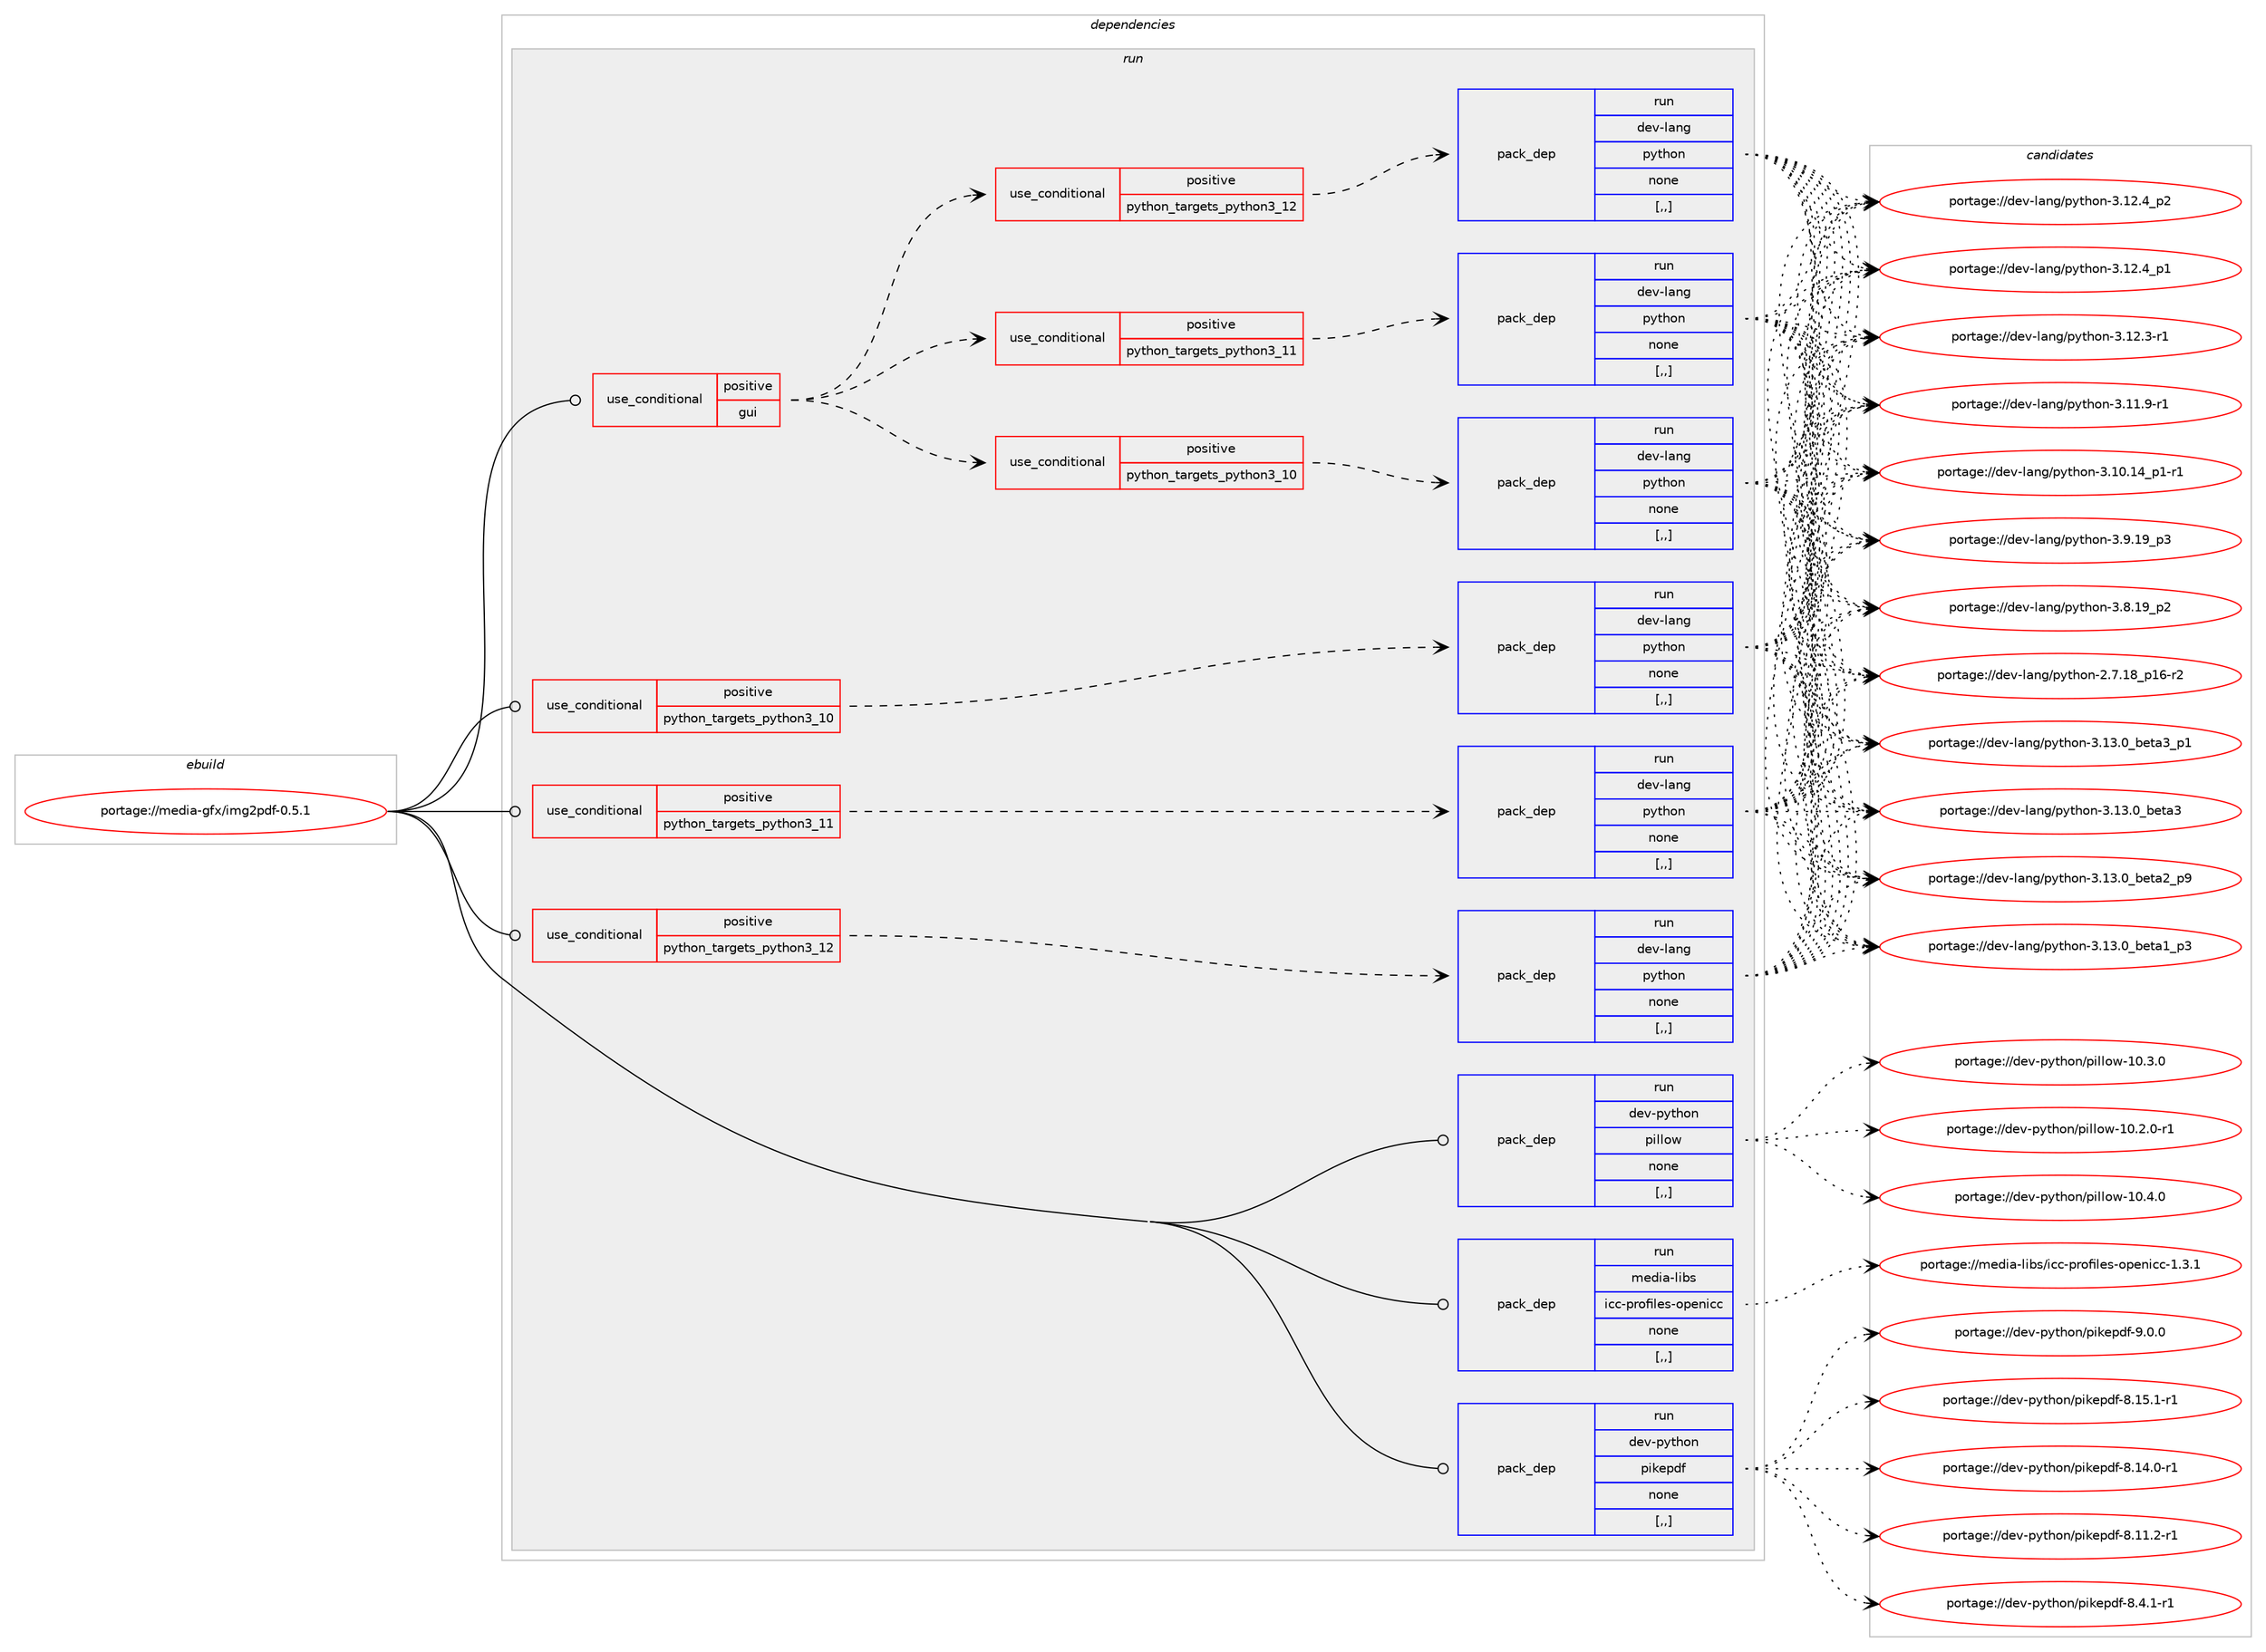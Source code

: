 digraph prolog {

# *************
# Graph options
# *************

newrank=true;
concentrate=true;
compound=true;
graph [rankdir=LR,fontname=Helvetica,fontsize=10,ranksep=1.5];#, ranksep=2.5, nodesep=0.2];
edge  [arrowhead=vee];
node  [fontname=Helvetica,fontsize=10];

# **********
# The ebuild
# **********

subgraph cluster_leftcol {
color=gray;
label=<<i>ebuild</i>>;
id [label="portage://media-gfx/img2pdf-0.5.1", color=red, width=4, href="../media-gfx/img2pdf-0.5.1.svg"];
}

# ****************
# The dependencies
# ****************

subgraph cluster_midcol {
color=gray;
label=<<i>dependencies</i>>;
subgraph cluster_compile {
fillcolor="#eeeeee";
style=filled;
label=<<i>compile</i>>;
}
subgraph cluster_compileandrun {
fillcolor="#eeeeee";
style=filled;
label=<<i>compile and run</i>>;
}
subgraph cluster_run {
fillcolor="#eeeeee";
style=filled;
label=<<i>run</i>>;
subgraph cond73225 {
dependency290196 [label=<<TABLE BORDER="0" CELLBORDER="1" CELLSPACING="0" CELLPADDING="4"><TR><TD ROWSPAN="3" CELLPADDING="10">use_conditional</TD></TR><TR><TD>positive</TD></TR><TR><TD>gui</TD></TR></TABLE>>, shape=none, color=red];
subgraph cond73226 {
dependency290197 [label=<<TABLE BORDER="0" CELLBORDER="1" CELLSPACING="0" CELLPADDING="4"><TR><TD ROWSPAN="3" CELLPADDING="10">use_conditional</TD></TR><TR><TD>positive</TD></TR><TR><TD>python_targets_python3_10</TD></TR></TABLE>>, shape=none, color=red];
subgraph pack214610 {
dependency290198 [label=<<TABLE BORDER="0" CELLBORDER="1" CELLSPACING="0" CELLPADDING="4" WIDTH="220"><TR><TD ROWSPAN="6" CELLPADDING="30">pack_dep</TD></TR><TR><TD WIDTH="110">run</TD></TR><TR><TD>dev-lang</TD></TR><TR><TD>python</TD></TR><TR><TD>none</TD></TR><TR><TD>[,,]</TD></TR></TABLE>>, shape=none, color=blue];
}
dependency290197:e -> dependency290198:w [weight=20,style="dashed",arrowhead="vee"];
}
dependency290196:e -> dependency290197:w [weight=20,style="dashed",arrowhead="vee"];
subgraph cond73227 {
dependency290199 [label=<<TABLE BORDER="0" CELLBORDER="1" CELLSPACING="0" CELLPADDING="4"><TR><TD ROWSPAN="3" CELLPADDING="10">use_conditional</TD></TR><TR><TD>positive</TD></TR><TR><TD>python_targets_python3_11</TD></TR></TABLE>>, shape=none, color=red];
subgraph pack214611 {
dependency290200 [label=<<TABLE BORDER="0" CELLBORDER="1" CELLSPACING="0" CELLPADDING="4" WIDTH="220"><TR><TD ROWSPAN="6" CELLPADDING="30">pack_dep</TD></TR><TR><TD WIDTH="110">run</TD></TR><TR><TD>dev-lang</TD></TR><TR><TD>python</TD></TR><TR><TD>none</TD></TR><TR><TD>[,,]</TD></TR></TABLE>>, shape=none, color=blue];
}
dependency290199:e -> dependency290200:w [weight=20,style="dashed",arrowhead="vee"];
}
dependency290196:e -> dependency290199:w [weight=20,style="dashed",arrowhead="vee"];
subgraph cond73228 {
dependency290201 [label=<<TABLE BORDER="0" CELLBORDER="1" CELLSPACING="0" CELLPADDING="4"><TR><TD ROWSPAN="3" CELLPADDING="10">use_conditional</TD></TR><TR><TD>positive</TD></TR><TR><TD>python_targets_python3_12</TD></TR></TABLE>>, shape=none, color=red];
subgraph pack214612 {
dependency290202 [label=<<TABLE BORDER="0" CELLBORDER="1" CELLSPACING="0" CELLPADDING="4" WIDTH="220"><TR><TD ROWSPAN="6" CELLPADDING="30">pack_dep</TD></TR><TR><TD WIDTH="110">run</TD></TR><TR><TD>dev-lang</TD></TR><TR><TD>python</TD></TR><TR><TD>none</TD></TR><TR><TD>[,,]</TD></TR></TABLE>>, shape=none, color=blue];
}
dependency290201:e -> dependency290202:w [weight=20,style="dashed",arrowhead="vee"];
}
dependency290196:e -> dependency290201:w [weight=20,style="dashed",arrowhead="vee"];
}
id:e -> dependency290196:w [weight=20,style="solid",arrowhead="odot"];
subgraph cond73229 {
dependency290203 [label=<<TABLE BORDER="0" CELLBORDER="1" CELLSPACING="0" CELLPADDING="4"><TR><TD ROWSPAN="3" CELLPADDING="10">use_conditional</TD></TR><TR><TD>positive</TD></TR><TR><TD>python_targets_python3_10</TD></TR></TABLE>>, shape=none, color=red];
subgraph pack214613 {
dependency290204 [label=<<TABLE BORDER="0" CELLBORDER="1" CELLSPACING="0" CELLPADDING="4" WIDTH="220"><TR><TD ROWSPAN="6" CELLPADDING="30">pack_dep</TD></TR><TR><TD WIDTH="110">run</TD></TR><TR><TD>dev-lang</TD></TR><TR><TD>python</TD></TR><TR><TD>none</TD></TR><TR><TD>[,,]</TD></TR></TABLE>>, shape=none, color=blue];
}
dependency290203:e -> dependency290204:w [weight=20,style="dashed",arrowhead="vee"];
}
id:e -> dependency290203:w [weight=20,style="solid",arrowhead="odot"];
subgraph cond73230 {
dependency290205 [label=<<TABLE BORDER="0" CELLBORDER="1" CELLSPACING="0" CELLPADDING="4"><TR><TD ROWSPAN="3" CELLPADDING="10">use_conditional</TD></TR><TR><TD>positive</TD></TR><TR><TD>python_targets_python3_11</TD></TR></TABLE>>, shape=none, color=red];
subgraph pack214614 {
dependency290206 [label=<<TABLE BORDER="0" CELLBORDER="1" CELLSPACING="0" CELLPADDING="4" WIDTH="220"><TR><TD ROWSPAN="6" CELLPADDING="30">pack_dep</TD></TR><TR><TD WIDTH="110">run</TD></TR><TR><TD>dev-lang</TD></TR><TR><TD>python</TD></TR><TR><TD>none</TD></TR><TR><TD>[,,]</TD></TR></TABLE>>, shape=none, color=blue];
}
dependency290205:e -> dependency290206:w [weight=20,style="dashed",arrowhead="vee"];
}
id:e -> dependency290205:w [weight=20,style="solid",arrowhead="odot"];
subgraph cond73231 {
dependency290207 [label=<<TABLE BORDER="0" CELLBORDER="1" CELLSPACING="0" CELLPADDING="4"><TR><TD ROWSPAN="3" CELLPADDING="10">use_conditional</TD></TR><TR><TD>positive</TD></TR><TR><TD>python_targets_python3_12</TD></TR></TABLE>>, shape=none, color=red];
subgraph pack214615 {
dependency290208 [label=<<TABLE BORDER="0" CELLBORDER="1" CELLSPACING="0" CELLPADDING="4" WIDTH="220"><TR><TD ROWSPAN="6" CELLPADDING="30">pack_dep</TD></TR><TR><TD WIDTH="110">run</TD></TR><TR><TD>dev-lang</TD></TR><TR><TD>python</TD></TR><TR><TD>none</TD></TR><TR><TD>[,,]</TD></TR></TABLE>>, shape=none, color=blue];
}
dependency290207:e -> dependency290208:w [weight=20,style="dashed",arrowhead="vee"];
}
id:e -> dependency290207:w [weight=20,style="solid",arrowhead="odot"];
subgraph pack214616 {
dependency290209 [label=<<TABLE BORDER="0" CELLBORDER="1" CELLSPACING="0" CELLPADDING="4" WIDTH="220"><TR><TD ROWSPAN="6" CELLPADDING="30">pack_dep</TD></TR><TR><TD WIDTH="110">run</TD></TR><TR><TD>dev-python</TD></TR><TR><TD>pikepdf</TD></TR><TR><TD>none</TD></TR><TR><TD>[,,]</TD></TR></TABLE>>, shape=none, color=blue];
}
id:e -> dependency290209:w [weight=20,style="solid",arrowhead="odot"];
subgraph pack214617 {
dependency290210 [label=<<TABLE BORDER="0" CELLBORDER="1" CELLSPACING="0" CELLPADDING="4" WIDTH="220"><TR><TD ROWSPAN="6" CELLPADDING="30">pack_dep</TD></TR><TR><TD WIDTH="110">run</TD></TR><TR><TD>dev-python</TD></TR><TR><TD>pillow</TD></TR><TR><TD>none</TD></TR><TR><TD>[,,]</TD></TR></TABLE>>, shape=none, color=blue];
}
id:e -> dependency290210:w [weight=20,style="solid",arrowhead="odot"];
subgraph pack214618 {
dependency290211 [label=<<TABLE BORDER="0" CELLBORDER="1" CELLSPACING="0" CELLPADDING="4" WIDTH="220"><TR><TD ROWSPAN="6" CELLPADDING="30">pack_dep</TD></TR><TR><TD WIDTH="110">run</TD></TR><TR><TD>media-libs</TD></TR><TR><TD>icc-profiles-openicc</TD></TR><TR><TD>none</TD></TR><TR><TD>[,,]</TD></TR></TABLE>>, shape=none, color=blue];
}
id:e -> dependency290211:w [weight=20,style="solid",arrowhead="odot"];
}
}

# **************
# The candidates
# **************

subgraph cluster_choices {
rank=same;
color=gray;
label=<<i>candidates</i>>;

subgraph choice214610 {
color=black;
nodesep=1;
choice10010111845108971101034711212111610411111045514649514648959810111697519511249 [label="portage://dev-lang/python-3.13.0_beta3_p1", color=red, width=4,href="../dev-lang/python-3.13.0_beta3_p1.svg"];
choice1001011184510897110103471121211161041111104551464951464895981011169751 [label="portage://dev-lang/python-3.13.0_beta3", color=red, width=4,href="../dev-lang/python-3.13.0_beta3.svg"];
choice10010111845108971101034711212111610411111045514649514648959810111697509511257 [label="portage://dev-lang/python-3.13.0_beta2_p9", color=red, width=4,href="../dev-lang/python-3.13.0_beta2_p9.svg"];
choice10010111845108971101034711212111610411111045514649514648959810111697499511251 [label="portage://dev-lang/python-3.13.0_beta1_p3", color=red, width=4,href="../dev-lang/python-3.13.0_beta1_p3.svg"];
choice100101118451089711010347112121116104111110455146495046529511250 [label="portage://dev-lang/python-3.12.4_p2", color=red, width=4,href="../dev-lang/python-3.12.4_p2.svg"];
choice100101118451089711010347112121116104111110455146495046529511249 [label="portage://dev-lang/python-3.12.4_p1", color=red, width=4,href="../dev-lang/python-3.12.4_p1.svg"];
choice100101118451089711010347112121116104111110455146495046514511449 [label="portage://dev-lang/python-3.12.3-r1", color=red, width=4,href="../dev-lang/python-3.12.3-r1.svg"];
choice100101118451089711010347112121116104111110455146494946574511449 [label="portage://dev-lang/python-3.11.9-r1", color=red, width=4,href="../dev-lang/python-3.11.9-r1.svg"];
choice100101118451089711010347112121116104111110455146494846495295112494511449 [label="portage://dev-lang/python-3.10.14_p1-r1", color=red, width=4,href="../dev-lang/python-3.10.14_p1-r1.svg"];
choice100101118451089711010347112121116104111110455146574649579511251 [label="portage://dev-lang/python-3.9.19_p3", color=red, width=4,href="../dev-lang/python-3.9.19_p3.svg"];
choice100101118451089711010347112121116104111110455146564649579511250 [label="portage://dev-lang/python-3.8.19_p2", color=red, width=4,href="../dev-lang/python-3.8.19_p2.svg"];
choice100101118451089711010347112121116104111110455046554649569511249544511450 [label="portage://dev-lang/python-2.7.18_p16-r2", color=red, width=4,href="../dev-lang/python-2.7.18_p16-r2.svg"];
dependency290198:e -> choice10010111845108971101034711212111610411111045514649514648959810111697519511249:w [style=dotted,weight="100"];
dependency290198:e -> choice1001011184510897110103471121211161041111104551464951464895981011169751:w [style=dotted,weight="100"];
dependency290198:e -> choice10010111845108971101034711212111610411111045514649514648959810111697509511257:w [style=dotted,weight="100"];
dependency290198:e -> choice10010111845108971101034711212111610411111045514649514648959810111697499511251:w [style=dotted,weight="100"];
dependency290198:e -> choice100101118451089711010347112121116104111110455146495046529511250:w [style=dotted,weight="100"];
dependency290198:e -> choice100101118451089711010347112121116104111110455146495046529511249:w [style=dotted,weight="100"];
dependency290198:e -> choice100101118451089711010347112121116104111110455146495046514511449:w [style=dotted,weight="100"];
dependency290198:e -> choice100101118451089711010347112121116104111110455146494946574511449:w [style=dotted,weight="100"];
dependency290198:e -> choice100101118451089711010347112121116104111110455146494846495295112494511449:w [style=dotted,weight="100"];
dependency290198:e -> choice100101118451089711010347112121116104111110455146574649579511251:w [style=dotted,weight="100"];
dependency290198:e -> choice100101118451089711010347112121116104111110455146564649579511250:w [style=dotted,weight="100"];
dependency290198:e -> choice100101118451089711010347112121116104111110455046554649569511249544511450:w [style=dotted,weight="100"];
}
subgraph choice214611 {
color=black;
nodesep=1;
choice10010111845108971101034711212111610411111045514649514648959810111697519511249 [label="portage://dev-lang/python-3.13.0_beta3_p1", color=red, width=4,href="../dev-lang/python-3.13.0_beta3_p1.svg"];
choice1001011184510897110103471121211161041111104551464951464895981011169751 [label="portage://dev-lang/python-3.13.0_beta3", color=red, width=4,href="../dev-lang/python-3.13.0_beta3.svg"];
choice10010111845108971101034711212111610411111045514649514648959810111697509511257 [label="portage://dev-lang/python-3.13.0_beta2_p9", color=red, width=4,href="../dev-lang/python-3.13.0_beta2_p9.svg"];
choice10010111845108971101034711212111610411111045514649514648959810111697499511251 [label="portage://dev-lang/python-3.13.0_beta1_p3", color=red, width=4,href="../dev-lang/python-3.13.0_beta1_p3.svg"];
choice100101118451089711010347112121116104111110455146495046529511250 [label="portage://dev-lang/python-3.12.4_p2", color=red, width=4,href="../dev-lang/python-3.12.4_p2.svg"];
choice100101118451089711010347112121116104111110455146495046529511249 [label="portage://dev-lang/python-3.12.4_p1", color=red, width=4,href="../dev-lang/python-3.12.4_p1.svg"];
choice100101118451089711010347112121116104111110455146495046514511449 [label="portage://dev-lang/python-3.12.3-r1", color=red, width=4,href="../dev-lang/python-3.12.3-r1.svg"];
choice100101118451089711010347112121116104111110455146494946574511449 [label="portage://dev-lang/python-3.11.9-r1", color=red, width=4,href="../dev-lang/python-3.11.9-r1.svg"];
choice100101118451089711010347112121116104111110455146494846495295112494511449 [label="portage://dev-lang/python-3.10.14_p1-r1", color=red, width=4,href="../dev-lang/python-3.10.14_p1-r1.svg"];
choice100101118451089711010347112121116104111110455146574649579511251 [label="portage://dev-lang/python-3.9.19_p3", color=red, width=4,href="../dev-lang/python-3.9.19_p3.svg"];
choice100101118451089711010347112121116104111110455146564649579511250 [label="portage://dev-lang/python-3.8.19_p2", color=red, width=4,href="../dev-lang/python-3.8.19_p2.svg"];
choice100101118451089711010347112121116104111110455046554649569511249544511450 [label="portage://dev-lang/python-2.7.18_p16-r2", color=red, width=4,href="../dev-lang/python-2.7.18_p16-r2.svg"];
dependency290200:e -> choice10010111845108971101034711212111610411111045514649514648959810111697519511249:w [style=dotted,weight="100"];
dependency290200:e -> choice1001011184510897110103471121211161041111104551464951464895981011169751:w [style=dotted,weight="100"];
dependency290200:e -> choice10010111845108971101034711212111610411111045514649514648959810111697509511257:w [style=dotted,weight="100"];
dependency290200:e -> choice10010111845108971101034711212111610411111045514649514648959810111697499511251:w [style=dotted,weight="100"];
dependency290200:e -> choice100101118451089711010347112121116104111110455146495046529511250:w [style=dotted,weight="100"];
dependency290200:e -> choice100101118451089711010347112121116104111110455146495046529511249:w [style=dotted,weight="100"];
dependency290200:e -> choice100101118451089711010347112121116104111110455146495046514511449:w [style=dotted,weight="100"];
dependency290200:e -> choice100101118451089711010347112121116104111110455146494946574511449:w [style=dotted,weight="100"];
dependency290200:e -> choice100101118451089711010347112121116104111110455146494846495295112494511449:w [style=dotted,weight="100"];
dependency290200:e -> choice100101118451089711010347112121116104111110455146574649579511251:w [style=dotted,weight="100"];
dependency290200:e -> choice100101118451089711010347112121116104111110455146564649579511250:w [style=dotted,weight="100"];
dependency290200:e -> choice100101118451089711010347112121116104111110455046554649569511249544511450:w [style=dotted,weight="100"];
}
subgraph choice214612 {
color=black;
nodesep=1;
choice10010111845108971101034711212111610411111045514649514648959810111697519511249 [label="portage://dev-lang/python-3.13.0_beta3_p1", color=red, width=4,href="../dev-lang/python-3.13.0_beta3_p1.svg"];
choice1001011184510897110103471121211161041111104551464951464895981011169751 [label="portage://dev-lang/python-3.13.0_beta3", color=red, width=4,href="../dev-lang/python-3.13.0_beta3.svg"];
choice10010111845108971101034711212111610411111045514649514648959810111697509511257 [label="portage://dev-lang/python-3.13.0_beta2_p9", color=red, width=4,href="../dev-lang/python-3.13.0_beta2_p9.svg"];
choice10010111845108971101034711212111610411111045514649514648959810111697499511251 [label="portage://dev-lang/python-3.13.0_beta1_p3", color=red, width=4,href="../dev-lang/python-3.13.0_beta1_p3.svg"];
choice100101118451089711010347112121116104111110455146495046529511250 [label="portage://dev-lang/python-3.12.4_p2", color=red, width=4,href="../dev-lang/python-3.12.4_p2.svg"];
choice100101118451089711010347112121116104111110455146495046529511249 [label="portage://dev-lang/python-3.12.4_p1", color=red, width=4,href="../dev-lang/python-3.12.4_p1.svg"];
choice100101118451089711010347112121116104111110455146495046514511449 [label="portage://dev-lang/python-3.12.3-r1", color=red, width=4,href="../dev-lang/python-3.12.3-r1.svg"];
choice100101118451089711010347112121116104111110455146494946574511449 [label="portage://dev-lang/python-3.11.9-r1", color=red, width=4,href="../dev-lang/python-3.11.9-r1.svg"];
choice100101118451089711010347112121116104111110455146494846495295112494511449 [label="portage://dev-lang/python-3.10.14_p1-r1", color=red, width=4,href="../dev-lang/python-3.10.14_p1-r1.svg"];
choice100101118451089711010347112121116104111110455146574649579511251 [label="portage://dev-lang/python-3.9.19_p3", color=red, width=4,href="../dev-lang/python-3.9.19_p3.svg"];
choice100101118451089711010347112121116104111110455146564649579511250 [label="portage://dev-lang/python-3.8.19_p2", color=red, width=4,href="../dev-lang/python-3.8.19_p2.svg"];
choice100101118451089711010347112121116104111110455046554649569511249544511450 [label="portage://dev-lang/python-2.7.18_p16-r2", color=red, width=4,href="../dev-lang/python-2.7.18_p16-r2.svg"];
dependency290202:e -> choice10010111845108971101034711212111610411111045514649514648959810111697519511249:w [style=dotted,weight="100"];
dependency290202:e -> choice1001011184510897110103471121211161041111104551464951464895981011169751:w [style=dotted,weight="100"];
dependency290202:e -> choice10010111845108971101034711212111610411111045514649514648959810111697509511257:w [style=dotted,weight="100"];
dependency290202:e -> choice10010111845108971101034711212111610411111045514649514648959810111697499511251:w [style=dotted,weight="100"];
dependency290202:e -> choice100101118451089711010347112121116104111110455146495046529511250:w [style=dotted,weight="100"];
dependency290202:e -> choice100101118451089711010347112121116104111110455146495046529511249:w [style=dotted,weight="100"];
dependency290202:e -> choice100101118451089711010347112121116104111110455146495046514511449:w [style=dotted,weight="100"];
dependency290202:e -> choice100101118451089711010347112121116104111110455146494946574511449:w [style=dotted,weight="100"];
dependency290202:e -> choice100101118451089711010347112121116104111110455146494846495295112494511449:w [style=dotted,weight="100"];
dependency290202:e -> choice100101118451089711010347112121116104111110455146574649579511251:w [style=dotted,weight="100"];
dependency290202:e -> choice100101118451089711010347112121116104111110455146564649579511250:w [style=dotted,weight="100"];
dependency290202:e -> choice100101118451089711010347112121116104111110455046554649569511249544511450:w [style=dotted,weight="100"];
}
subgraph choice214613 {
color=black;
nodesep=1;
choice10010111845108971101034711212111610411111045514649514648959810111697519511249 [label="portage://dev-lang/python-3.13.0_beta3_p1", color=red, width=4,href="../dev-lang/python-3.13.0_beta3_p1.svg"];
choice1001011184510897110103471121211161041111104551464951464895981011169751 [label="portage://dev-lang/python-3.13.0_beta3", color=red, width=4,href="../dev-lang/python-3.13.0_beta3.svg"];
choice10010111845108971101034711212111610411111045514649514648959810111697509511257 [label="portage://dev-lang/python-3.13.0_beta2_p9", color=red, width=4,href="../dev-lang/python-3.13.0_beta2_p9.svg"];
choice10010111845108971101034711212111610411111045514649514648959810111697499511251 [label="portage://dev-lang/python-3.13.0_beta1_p3", color=red, width=4,href="../dev-lang/python-3.13.0_beta1_p3.svg"];
choice100101118451089711010347112121116104111110455146495046529511250 [label="portage://dev-lang/python-3.12.4_p2", color=red, width=4,href="../dev-lang/python-3.12.4_p2.svg"];
choice100101118451089711010347112121116104111110455146495046529511249 [label="portage://dev-lang/python-3.12.4_p1", color=red, width=4,href="../dev-lang/python-3.12.4_p1.svg"];
choice100101118451089711010347112121116104111110455146495046514511449 [label="portage://dev-lang/python-3.12.3-r1", color=red, width=4,href="../dev-lang/python-3.12.3-r1.svg"];
choice100101118451089711010347112121116104111110455146494946574511449 [label="portage://dev-lang/python-3.11.9-r1", color=red, width=4,href="../dev-lang/python-3.11.9-r1.svg"];
choice100101118451089711010347112121116104111110455146494846495295112494511449 [label="portage://dev-lang/python-3.10.14_p1-r1", color=red, width=4,href="../dev-lang/python-3.10.14_p1-r1.svg"];
choice100101118451089711010347112121116104111110455146574649579511251 [label="portage://dev-lang/python-3.9.19_p3", color=red, width=4,href="../dev-lang/python-3.9.19_p3.svg"];
choice100101118451089711010347112121116104111110455146564649579511250 [label="portage://dev-lang/python-3.8.19_p2", color=red, width=4,href="../dev-lang/python-3.8.19_p2.svg"];
choice100101118451089711010347112121116104111110455046554649569511249544511450 [label="portage://dev-lang/python-2.7.18_p16-r2", color=red, width=4,href="../dev-lang/python-2.7.18_p16-r2.svg"];
dependency290204:e -> choice10010111845108971101034711212111610411111045514649514648959810111697519511249:w [style=dotted,weight="100"];
dependency290204:e -> choice1001011184510897110103471121211161041111104551464951464895981011169751:w [style=dotted,weight="100"];
dependency290204:e -> choice10010111845108971101034711212111610411111045514649514648959810111697509511257:w [style=dotted,weight="100"];
dependency290204:e -> choice10010111845108971101034711212111610411111045514649514648959810111697499511251:w [style=dotted,weight="100"];
dependency290204:e -> choice100101118451089711010347112121116104111110455146495046529511250:w [style=dotted,weight="100"];
dependency290204:e -> choice100101118451089711010347112121116104111110455146495046529511249:w [style=dotted,weight="100"];
dependency290204:e -> choice100101118451089711010347112121116104111110455146495046514511449:w [style=dotted,weight="100"];
dependency290204:e -> choice100101118451089711010347112121116104111110455146494946574511449:w [style=dotted,weight="100"];
dependency290204:e -> choice100101118451089711010347112121116104111110455146494846495295112494511449:w [style=dotted,weight="100"];
dependency290204:e -> choice100101118451089711010347112121116104111110455146574649579511251:w [style=dotted,weight="100"];
dependency290204:e -> choice100101118451089711010347112121116104111110455146564649579511250:w [style=dotted,weight="100"];
dependency290204:e -> choice100101118451089711010347112121116104111110455046554649569511249544511450:w [style=dotted,weight="100"];
}
subgraph choice214614 {
color=black;
nodesep=1;
choice10010111845108971101034711212111610411111045514649514648959810111697519511249 [label="portage://dev-lang/python-3.13.0_beta3_p1", color=red, width=4,href="../dev-lang/python-3.13.0_beta3_p1.svg"];
choice1001011184510897110103471121211161041111104551464951464895981011169751 [label="portage://dev-lang/python-3.13.0_beta3", color=red, width=4,href="../dev-lang/python-3.13.0_beta3.svg"];
choice10010111845108971101034711212111610411111045514649514648959810111697509511257 [label="portage://dev-lang/python-3.13.0_beta2_p9", color=red, width=4,href="../dev-lang/python-3.13.0_beta2_p9.svg"];
choice10010111845108971101034711212111610411111045514649514648959810111697499511251 [label="portage://dev-lang/python-3.13.0_beta1_p3", color=red, width=4,href="../dev-lang/python-3.13.0_beta1_p3.svg"];
choice100101118451089711010347112121116104111110455146495046529511250 [label="portage://dev-lang/python-3.12.4_p2", color=red, width=4,href="../dev-lang/python-3.12.4_p2.svg"];
choice100101118451089711010347112121116104111110455146495046529511249 [label="portage://dev-lang/python-3.12.4_p1", color=red, width=4,href="../dev-lang/python-3.12.4_p1.svg"];
choice100101118451089711010347112121116104111110455146495046514511449 [label="portage://dev-lang/python-3.12.3-r1", color=red, width=4,href="../dev-lang/python-3.12.3-r1.svg"];
choice100101118451089711010347112121116104111110455146494946574511449 [label="portage://dev-lang/python-3.11.9-r1", color=red, width=4,href="../dev-lang/python-3.11.9-r1.svg"];
choice100101118451089711010347112121116104111110455146494846495295112494511449 [label="portage://dev-lang/python-3.10.14_p1-r1", color=red, width=4,href="../dev-lang/python-3.10.14_p1-r1.svg"];
choice100101118451089711010347112121116104111110455146574649579511251 [label="portage://dev-lang/python-3.9.19_p3", color=red, width=4,href="../dev-lang/python-3.9.19_p3.svg"];
choice100101118451089711010347112121116104111110455146564649579511250 [label="portage://dev-lang/python-3.8.19_p2", color=red, width=4,href="../dev-lang/python-3.8.19_p2.svg"];
choice100101118451089711010347112121116104111110455046554649569511249544511450 [label="portage://dev-lang/python-2.7.18_p16-r2", color=red, width=4,href="../dev-lang/python-2.7.18_p16-r2.svg"];
dependency290206:e -> choice10010111845108971101034711212111610411111045514649514648959810111697519511249:w [style=dotted,weight="100"];
dependency290206:e -> choice1001011184510897110103471121211161041111104551464951464895981011169751:w [style=dotted,weight="100"];
dependency290206:e -> choice10010111845108971101034711212111610411111045514649514648959810111697509511257:w [style=dotted,weight="100"];
dependency290206:e -> choice10010111845108971101034711212111610411111045514649514648959810111697499511251:w [style=dotted,weight="100"];
dependency290206:e -> choice100101118451089711010347112121116104111110455146495046529511250:w [style=dotted,weight="100"];
dependency290206:e -> choice100101118451089711010347112121116104111110455146495046529511249:w [style=dotted,weight="100"];
dependency290206:e -> choice100101118451089711010347112121116104111110455146495046514511449:w [style=dotted,weight="100"];
dependency290206:e -> choice100101118451089711010347112121116104111110455146494946574511449:w [style=dotted,weight="100"];
dependency290206:e -> choice100101118451089711010347112121116104111110455146494846495295112494511449:w [style=dotted,weight="100"];
dependency290206:e -> choice100101118451089711010347112121116104111110455146574649579511251:w [style=dotted,weight="100"];
dependency290206:e -> choice100101118451089711010347112121116104111110455146564649579511250:w [style=dotted,weight="100"];
dependency290206:e -> choice100101118451089711010347112121116104111110455046554649569511249544511450:w [style=dotted,weight="100"];
}
subgraph choice214615 {
color=black;
nodesep=1;
choice10010111845108971101034711212111610411111045514649514648959810111697519511249 [label="portage://dev-lang/python-3.13.0_beta3_p1", color=red, width=4,href="../dev-lang/python-3.13.0_beta3_p1.svg"];
choice1001011184510897110103471121211161041111104551464951464895981011169751 [label="portage://dev-lang/python-3.13.0_beta3", color=red, width=4,href="../dev-lang/python-3.13.0_beta3.svg"];
choice10010111845108971101034711212111610411111045514649514648959810111697509511257 [label="portage://dev-lang/python-3.13.0_beta2_p9", color=red, width=4,href="../dev-lang/python-3.13.0_beta2_p9.svg"];
choice10010111845108971101034711212111610411111045514649514648959810111697499511251 [label="portage://dev-lang/python-3.13.0_beta1_p3", color=red, width=4,href="../dev-lang/python-3.13.0_beta1_p3.svg"];
choice100101118451089711010347112121116104111110455146495046529511250 [label="portage://dev-lang/python-3.12.4_p2", color=red, width=4,href="../dev-lang/python-3.12.4_p2.svg"];
choice100101118451089711010347112121116104111110455146495046529511249 [label="portage://dev-lang/python-3.12.4_p1", color=red, width=4,href="../dev-lang/python-3.12.4_p1.svg"];
choice100101118451089711010347112121116104111110455146495046514511449 [label="portage://dev-lang/python-3.12.3-r1", color=red, width=4,href="../dev-lang/python-3.12.3-r1.svg"];
choice100101118451089711010347112121116104111110455146494946574511449 [label="portage://dev-lang/python-3.11.9-r1", color=red, width=4,href="../dev-lang/python-3.11.9-r1.svg"];
choice100101118451089711010347112121116104111110455146494846495295112494511449 [label="portage://dev-lang/python-3.10.14_p1-r1", color=red, width=4,href="../dev-lang/python-3.10.14_p1-r1.svg"];
choice100101118451089711010347112121116104111110455146574649579511251 [label="portage://dev-lang/python-3.9.19_p3", color=red, width=4,href="../dev-lang/python-3.9.19_p3.svg"];
choice100101118451089711010347112121116104111110455146564649579511250 [label="portage://dev-lang/python-3.8.19_p2", color=red, width=4,href="../dev-lang/python-3.8.19_p2.svg"];
choice100101118451089711010347112121116104111110455046554649569511249544511450 [label="portage://dev-lang/python-2.7.18_p16-r2", color=red, width=4,href="../dev-lang/python-2.7.18_p16-r2.svg"];
dependency290208:e -> choice10010111845108971101034711212111610411111045514649514648959810111697519511249:w [style=dotted,weight="100"];
dependency290208:e -> choice1001011184510897110103471121211161041111104551464951464895981011169751:w [style=dotted,weight="100"];
dependency290208:e -> choice10010111845108971101034711212111610411111045514649514648959810111697509511257:w [style=dotted,weight="100"];
dependency290208:e -> choice10010111845108971101034711212111610411111045514649514648959810111697499511251:w [style=dotted,weight="100"];
dependency290208:e -> choice100101118451089711010347112121116104111110455146495046529511250:w [style=dotted,weight="100"];
dependency290208:e -> choice100101118451089711010347112121116104111110455146495046529511249:w [style=dotted,weight="100"];
dependency290208:e -> choice100101118451089711010347112121116104111110455146495046514511449:w [style=dotted,weight="100"];
dependency290208:e -> choice100101118451089711010347112121116104111110455146494946574511449:w [style=dotted,weight="100"];
dependency290208:e -> choice100101118451089711010347112121116104111110455146494846495295112494511449:w [style=dotted,weight="100"];
dependency290208:e -> choice100101118451089711010347112121116104111110455146574649579511251:w [style=dotted,weight="100"];
dependency290208:e -> choice100101118451089711010347112121116104111110455146564649579511250:w [style=dotted,weight="100"];
dependency290208:e -> choice100101118451089711010347112121116104111110455046554649569511249544511450:w [style=dotted,weight="100"];
}
subgraph choice214616 {
color=black;
nodesep=1;
choice1001011184511212111610411111047112105107101112100102455746484648 [label="portage://dev-python/pikepdf-9.0.0", color=red, width=4,href="../dev-python/pikepdf-9.0.0.svg"];
choice1001011184511212111610411111047112105107101112100102455646495346494511449 [label="portage://dev-python/pikepdf-8.15.1-r1", color=red, width=4,href="../dev-python/pikepdf-8.15.1-r1.svg"];
choice1001011184511212111610411111047112105107101112100102455646495246484511449 [label="portage://dev-python/pikepdf-8.14.0-r1", color=red, width=4,href="../dev-python/pikepdf-8.14.0-r1.svg"];
choice1001011184511212111610411111047112105107101112100102455646494946504511449 [label="portage://dev-python/pikepdf-8.11.2-r1", color=red, width=4,href="../dev-python/pikepdf-8.11.2-r1.svg"];
choice10010111845112121116104111110471121051071011121001024556465246494511449 [label="portage://dev-python/pikepdf-8.4.1-r1", color=red, width=4,href="../dev-python/pikepdf-8.4.1-r1.svg"];
dependency290209:e -> choice1001011184511212111610411111047112105107101112100102455746484648:w [style=dotted,weight="100"];
dependency290209:e -> choice1001011184511212111610411111047112105107101112100102455646495346494511449:w [style=dotted,weight="100"];
dependency290209:e -> choice1001011184511212111610411111047112105107101112100102455646495246484511449:w [style=dotted,weight="100"];
dependency290209:e -> choice1001011184511212111610411111047112105107101112100102455646494946504511449:w [style=dotted,weight="100"];
dependency290209:e -> choice10010111845112121116104111110471121051071011121001024556465246494511449:w [style=dotted,weight="100"];
}
subgraph choice214617 {
color=black;
nodesep=1;
choice100101118451121211161041111104711210510810811111945494846524648 [label="portage://dev-python/pillow-10.4.0", color=red, width=4,href="../dev-python/pillow-10.4.0.svg"];
choice100101118451121211161041111104711210510810811111945494846514648 [label="portage://dev-python/pillow-10.3.0", color=red, width=4,href="../dev-python/pillow-10.3.0.svg"];
choice1001011184511212111610411111047112105108108111119454948465046484511449 [label="portage://dev-python/pillow-10.2.0-r1", color=red, width=4,href="../dev-python/pillow-10.2.0-r1.svg"];
dependency290210:e -> choice100101118451121211161041111104711210510810811111945494846524648:w [style=dotted,weight="100"];
dependency290210:e -> choice100101118451121211161041111104711210510810811111945494846514648:w [style=dotted,weight="100"];
dependency290210:e -> choice1001011184511212111610411111047112105108108111119454948465046484511449:w [style=dotted,weight="100"];
}
subgraph choice214618 {
color=black;
nodesep=1;
choice10910110010597451081059811547105999945112114111102105108101115451111121011101059999454946514649 [label="portage://media-libs/icc-profiles-openicc-1.3.1", color=red, width=4,href="../media-libs/icc-profiles-openicc-1.3.1.svg"];
dependency290211:e -> choice10910110010597451081059811547105999945112114111102105108101115451111121011101059999454946514649:w [style=dotted,weight="100"];
}
}

}
